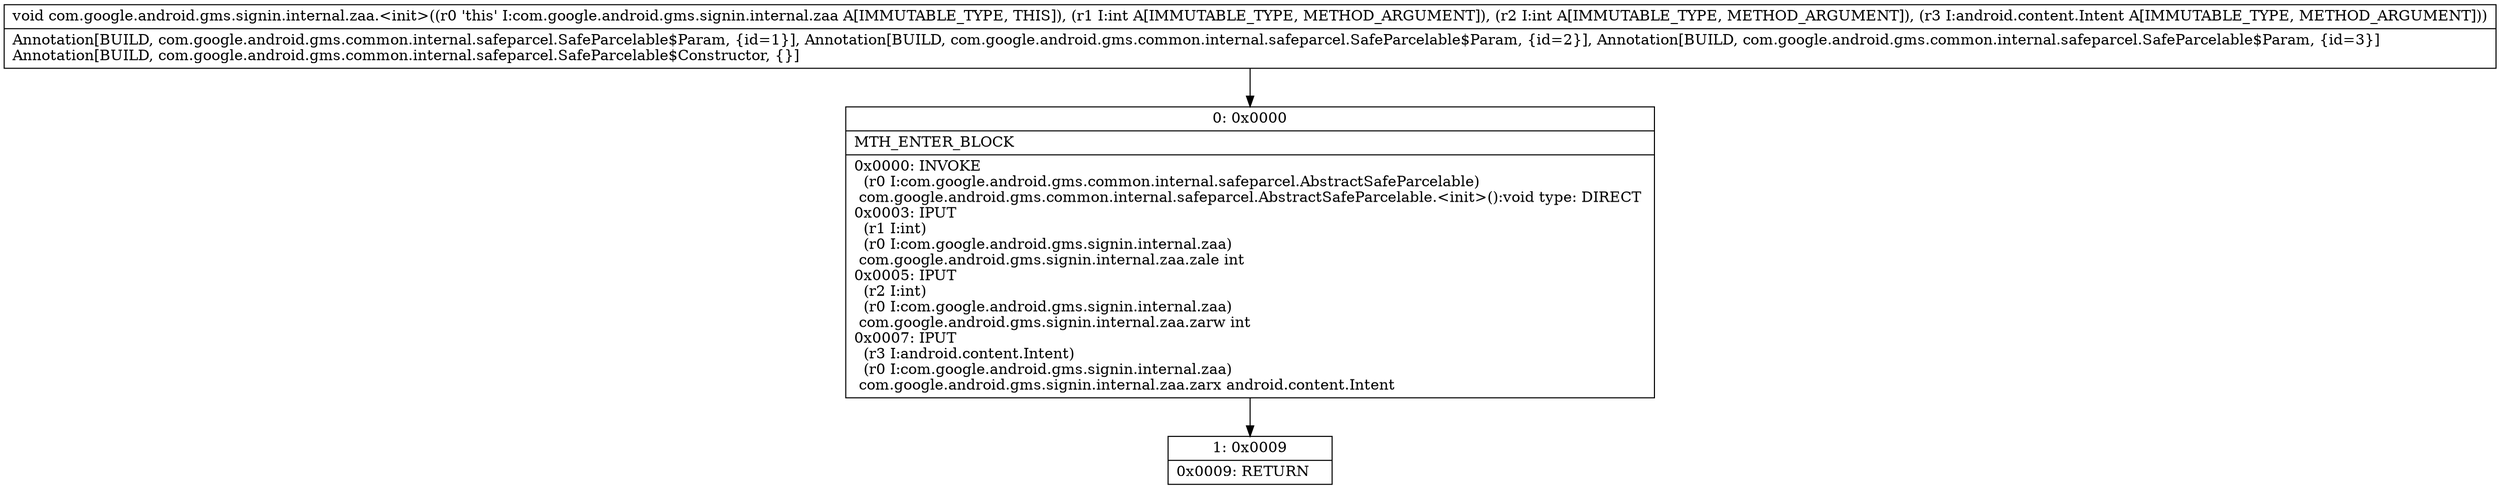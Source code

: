 digraph "CFG forcom.google.android.gms.signin.internal.zaa.\<init\>(IILandroid\/content\/Intent;)V" {
Node_0 [shape=record,label="{0\:\ 0x0000|MTH_ENTER_BLOCK\l|0x0000: INVOKE  \l  (r0 I:com.google.android.gms.common.internal.safeparcel.AbstractSafeParcelable)\l com.google.android.gms.common.internal.safeparcel.AbstractSafeParcelable.\<init\>():void type: DIRECT \l0x0003: IPUT  \l  (r1 I:int)\l  (r0 I:com.google.android.gms.signin.internal.zaa)\l com.google.android.gms.signin.internal.zaa.zale int \l0x0005: IPUT  \l  (r2 I:int)\l  (r0 I:com.google.android.gms.signin.internal.zaa)\l com.google.android.gms.signin.internal.zaa.zarw int \l0x0007: IPUT  \l  (r3 I:android.content.Intent)\l  (r0 I:com.google.android.gms.signin.internal.zaa)\l com.google.android.gms.signin.internal.zaa.zarx android.content.Intent \l}"];
Node_1 [shape=record,label="{1\:\ 0x0009|0x0009: RETURN   \l}"];
MethodNode[shape=record,label="{void com.google.android.gms.signin.internal.zaa.\<init\>((r0 'this' I:com.google.android.gms.signin.internal.zaa A[IMMUTABLE_TYPE, THIS]), (r1 I:int A[IMMUTABLE_TYPE, METHOD_ARGUMENT]), (r2 I:int A[IMMUTABLE_TYPE, METHOD_ARGUMENT]), (r3 I:android.content.Intent A[IMMUTABLE_TYPE, METHOD_ARGUMENT]))  | Annotation[BUILD, com.google.android.gms.common.internal.safeparcel.SafeParcelable$Param, \{id=1\}], Annotation[BUILD, com.google.android.gms.common.internal.safeparcel.SafeParcelable$Param, \{id=2\}], Annotation[BUILD, com.google.android.gms.common.internal.safeparcel.SafeParcelable$Param, \{id=3\}]\lAnnotation[BUILD, com.google.android.gms.common.internal.safeparcel.SafeParcelable$Constructor, \{\}]\l}"];
MethodNode -> Node_0;
Node_0 -> Node_1;
}

